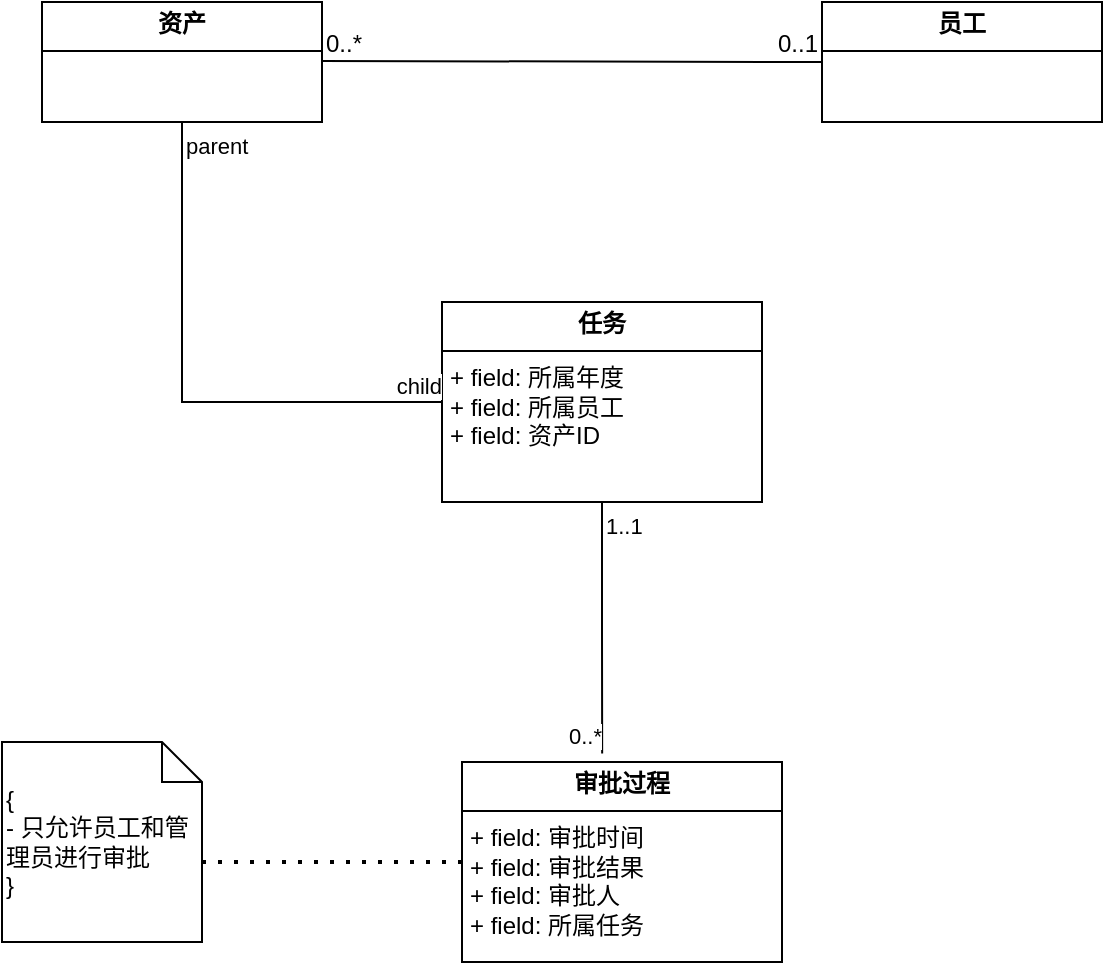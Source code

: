 <mxfile version="24.7.7">
  <diagram name="第 1 页" id="HkCXEryovkH5yCkFwr_9">
    <mxGraphModel dx="1221" dy="690" grid="1" gridSize="10" guides="1" tooltips="1" connect="1" arrows="1" fold="1" page="1" pageScale="1" pageWidth="1920" pageHeight="1200" math="0" shadow="0">
      <root>
        <mxCell id="0" />
        <mxCell id="1" parent="0" />
        <mxCell id="YWx1aCmsJX0AzAvw_LsL-26" value="&lt;p style=&quot;margin:0px;margin-top:4px;text-align:center;&quot;&gt;&lt;b&gt;资产&lt;/b&gt;&lt;/p&gt;&lt;hr size=&quot;1&quot; style=&quot;border-style:solid;&quot;&gt;&lt;div style=&quot;height:2px;&quot;&gt;&lt;/div&gt;" style="verticalAlign=top;align=left;overflow=fill;html=1;whiteSpace=wrap;" vertex="1" parent="1">
          <mxGeometry x="330" y="470" width="140" height="60" as="geometry" />
        </mxCell>
        <mxCell id="YWx1aCmsJX0AzAvw_LsL-27" value="&lt;p style=&quot;margin:0px;margin-top:4px;text-align:center;&quot;&gt;&lt;b&gt;员工&lt;/b&gt;&lt;/p&gt;&lt;hr size=&quot;1&quot; style=&quot;border-style:solid;&quot;&gt;&lt;div style=&quot;height:2px;&quot;&gt;&lt;/div&gt;" style="verticalAlign=top;align=left;overflow=fill;html=1;whiteSpace=wrap;" vertex="1" parent="1">
          <mxGeometry x="720" y="470" width="140" height="60" as="geometry" />
        </mxCell>
        <mxCell id="YWx1aCmsJX0AzAvw_LsL-31" value="" style="endArrow=none;html=1;rounded=0;entryX=0;entryY=0.5;entryDx=0;entryDy=0;" edge="1" parent="1" target="YWx1aCmsJX0AzAvw_LsL-27">
          <mxGeometry relative="1" as="geometry">
            <mxPoint x="470" y="499.5" as="sourcePoint" />
            <mxPoint x="630" y="499.5" as="targetPoint" />
          </mxGeometry>
        </mxCell>
        <mxCell id="YWx1aCmsJX0AzAvw_LsL-32" value="0..*" style="resizable=0;html=1;whiteSpace=wrap;align=left;verticalAlign=bottom;" connectable="0" vertex="1" parent="YWx1aCmsJX0AzAvw_LsL-31">
          <mxGeometry x="-1" relative="1" as="geometry" />
        </mxCell>
        <mxCell id="YWx1aCmsJX0AzAvw_LsL-33" value="0..1" style="resizable=0;html=1;whiteSpace=wrap;align=right;verticalAlign=bottom;" connectable="0" vertex="1" parent="YWx1aCmsJX0AzAvw_LsL-31">
          <mxGeometry x="1" relative="1" as="geometry" />
        </mxCell>
        <mxCell id="YWx1aCmsJX0AzAvw_LsL-41" value="&lt;p style=&quot;margin:0px;margin-top:4px;text-align:center;&quot;&gt;&lt;b&gt;任务&lt;/b&gt;&lt;span style=&quot;color: rgba(0, 0, 0, 0); font-family: monospace; font-size: 0px; text-wrap: nowrap; background-color: initial; text-align: left;&quot;&gt;%3CmxGraphModel%3E%3Croot%3E%3CmxCell%20id%3D%220%22%2F%3E%3CmxCell%20id%3D%221%22%20parent%3D%220%22%2F%3E%3CmxCell%20id%3D%222%22%20value%3D%22%26lt%3Bp%20style%3D%26quot%3Bmargin%3A0px%3Bmargin-top%3A4px%3Btext-align%3Acenter%3B%26quot%3B%26gt%3B%26lt%3Bb%26gt%3B%E8%B5%84%E4%BA%A7%26lt%3B%2Fb%26gt%3B%26lt%3B%2Fp%26gt%3B%26lt%3Bhr%20size%3D%26quot%3B1%26quot%3B%20style%3D%26quot%3Bborder-style%3Asolid%3B%26quot%3B%26gt%3B%26lt%3Bdiv%20style%3D%26quot%3Bheight%3A2px%3B%26quot%3B%26gt%3B%26lt%3B%2Fdiv%26gt%3B%22%20style%3D%22verticalAlign%3Dtop%3Balign%3Dleft%3Boverflow%3Dfill%3Bhtml%3D1%3BwhiteSpace%3Dwrap%3B%22%20vertex%3D%221%22%20parent%3D%221%22%3E%3CmxGeometry%20x%3D%22330%22%20y%3D%22470%22%20width%3D%22140%22%20height%3D%2260%22%20as%3D%22geometry%22%2F%3E%3C%2FmxCell%3E%3C%2Froot%3E%3C%2FmxGraphModel%3E&lt;/span&gt;&lt;/p&gt;&lt;hr size=&quot;1&quot; style=&quot;border-style:solid;&quot;&gt;&lt;p style=&quot;margin:0px;margin-left:4px;&quot;&gt;+ field: 所属年度&lt;/p&gt;&lt;p style=&quot;margin:0px;margin-left:4px;&quot;&gt;+ field: 所属员工&lt;/p&gt;&lt;p style=&quot;margin:0px;margin-left:4px;&quot;&gt;+ field: 资产ID&lt;/p&gt;" style="verticalAlign=top;align=left;overflow=fill;html=1;whiteSpace=wrap;" vertex="1" parent="1">
          <mxGeometry x="530" y="620" width="160" height="100" as="geometry" />
        </mxCell>
        <mxCell id="YWx1aCmsJX0AzAvw_LsL-42" value="" style="endArrow=none;html=1;edgeStyle=orthogonalEdgeStyle;rounded=0;exitX=0.5;exitY=1;exitDx=0;exitDy=0;entryX=0;entryY=0.5;entryDx=0;entryDy=0;" edge="1" parent="1" source="YWx1aCmsJX0AzAvw_LsL-26" target="YWx1aCmsJX0AzAvw_LsL-41">
          <mxGeometry relative="1" as="geometry">
            <mxPoint x="500" y="650" as="sourcePoint" />
            <mxPoint x="660" y="650" as="targetPoint" />
          </mxGeometry>
        </mxCell>
        <mxCell id="YWx1aCmsJX0AzAvw_LsL-43" value="parent" style="edgeLabel;resizable=0;html=1;align=left;verticalAlign=bottom;" connectable="0" vertex="1" parent="YWx1aCmsJX0AzAvw_LsL-42">
          <mxGeometry x="-1" relative="1" as="geometry">
            <mxPoint y="20" as="offset" />
          </mxGeometry>
        </mxCell>
        <mxCell id="YWx1aCmsJX0AzAvw_LsL-44" value="child" style="edgeLabel;resizable=0;html=1;align=right;verticalAlign=bottom;" connectable="0" vertex="1" parent="YWx1aCmsJX0AzAvw_LsL-42">
          <mxGeometry x="1" relative="1" as="geometry" />
        </mxCell>
        <mxCell id="YWx1aCmsJX0AzAvw_LsL-46" value="&lt;p style=&quot;margin:0px;margin-top:4px;text-align:center;&quot;&gt;&lt;b&gt;审批过程&lt;/b&gt;&lt;/p&gt;&lt;hr size=&quot;1&quot; style=&quot;border-style:solid;&quot;&gt;&lt;p style=&quot;margin:0px;margin-left:4px;&quot;&gt;+ field: 审批时间&lt;/p&gt;&lt;p style=&quot;margin:0px;margin-left:4px;&quot;&gt;+ field: 审批结果&lt;/p&gt;&lt;p style=&quot;margin:0px;margin-left:4px;&quot;&gt;+ field: 审批人&lt;/p&gt;&lt;p style=&quot;margin:0px;margin-left:4px;&quot;&gt;+ field: 所属任务&lt;/p&gt;" style="verticalAlign=top;align=left;overflow=fill;html=1;whiteSpace=wrap;" vertex="1" parent="1">
          <mxGeometry x="540" y="850" width="160" height="100" as="geometry" />
        </mxCell>
        <mxCell id="YWx1aCmsJX0AzAvw_LsL-47" value="" style="endArrow=none;html=1;edgeStyle=orthogonalEdgeStyle;rounded=0;exitX=0.5;exitY=1;exitDx=0;exitDy=0;entryX=0.438;entryY=-0.043;entryDx=0;entryDy=0;entryPerimeter=0;" edge="1" parent="1" source="YWx1aCmsJX0AzAvw_LsL-41" target="YWx1aCmsJX0AzAvw_LsL-46">
          <mxGeometry relative="1" as="geometry">
            <mxPoint x="500" y="650" as="sourcePoint" />
            <mxPoint x="660" y="650" as="targetPoint" />
          </mxGeometry>
        </mxCell>
        <mxCell id="YWx1aCmsJX0AzAvw_LsL-48" value="1..1" style="edgeLabel;resizable=0;html=1;align=left;verticalAlign=bottom;" connectable="0" vertex="1" parent="YWx1aCmsJX0AzAvw_LsL-47">
          <mxGeometry x="-1" relative="1" as="geometry">
            <mxPoint y="20" as="offset" />
          </mxGeometry>
        </mxCell>
        <mxCell id="YWx1aCmsJX0AzAvw_LsL-49" value="0..*" style="edgeLabel;resizable=0;html=1;align=right;verticalAlign=bottom;" connectable="0" vertex="1" parent="YWx1aCmsJX0AzAvw_LsL-47">
          <mxGeometry x="1" relative="1" as="geometry" />
        </mxCell>
        <mxCell id="YWx1aCmsJX0AzAvw_LsL-50" value="{&lt;div&gt;- 只允许员工和管理员进行审批&lt;br&gt;&lt;div&gt;}&lt;/div&gt;&lt;/div&gt;" style="shape=note;size=20;whiteSpace=wrap;html=1;align=left;" vertex="1" parent="1">
          <mxGeometry x="310" y="840" width="100" height="100" as="geometry" />
        </mxCell>
        <mxCell id="YWx1aCmsJX0AzAvw_LsL-51" value="" style="endArrow=none;dashed=1;html=1;dashPattern=1 3;strokeWidth=2;rounded=0;exitX=0;exitY=0;exitDx=100;exitDy=60;exitPerimeter=0;entryX=0;entryY=0.5;entryDx=0;entryDy=0;" edge="1" parent="1" source="YWx1aCmsJX0AzAvw_LsL-50" target="YWx1aCmsJX0AzAvw_LsL-46">
          <mxGeometry width="50" height="50" relative="1" as="geometry">
            <mxPoint x="430" y="790" as="sourcePoint" />
            <mxPoint x="480" y="740" as="targetPoint" />
          </mxGeometry>
        </mxCell>
      </root>
    </mxGraphModel>
  </diagram>
</mxfile>
